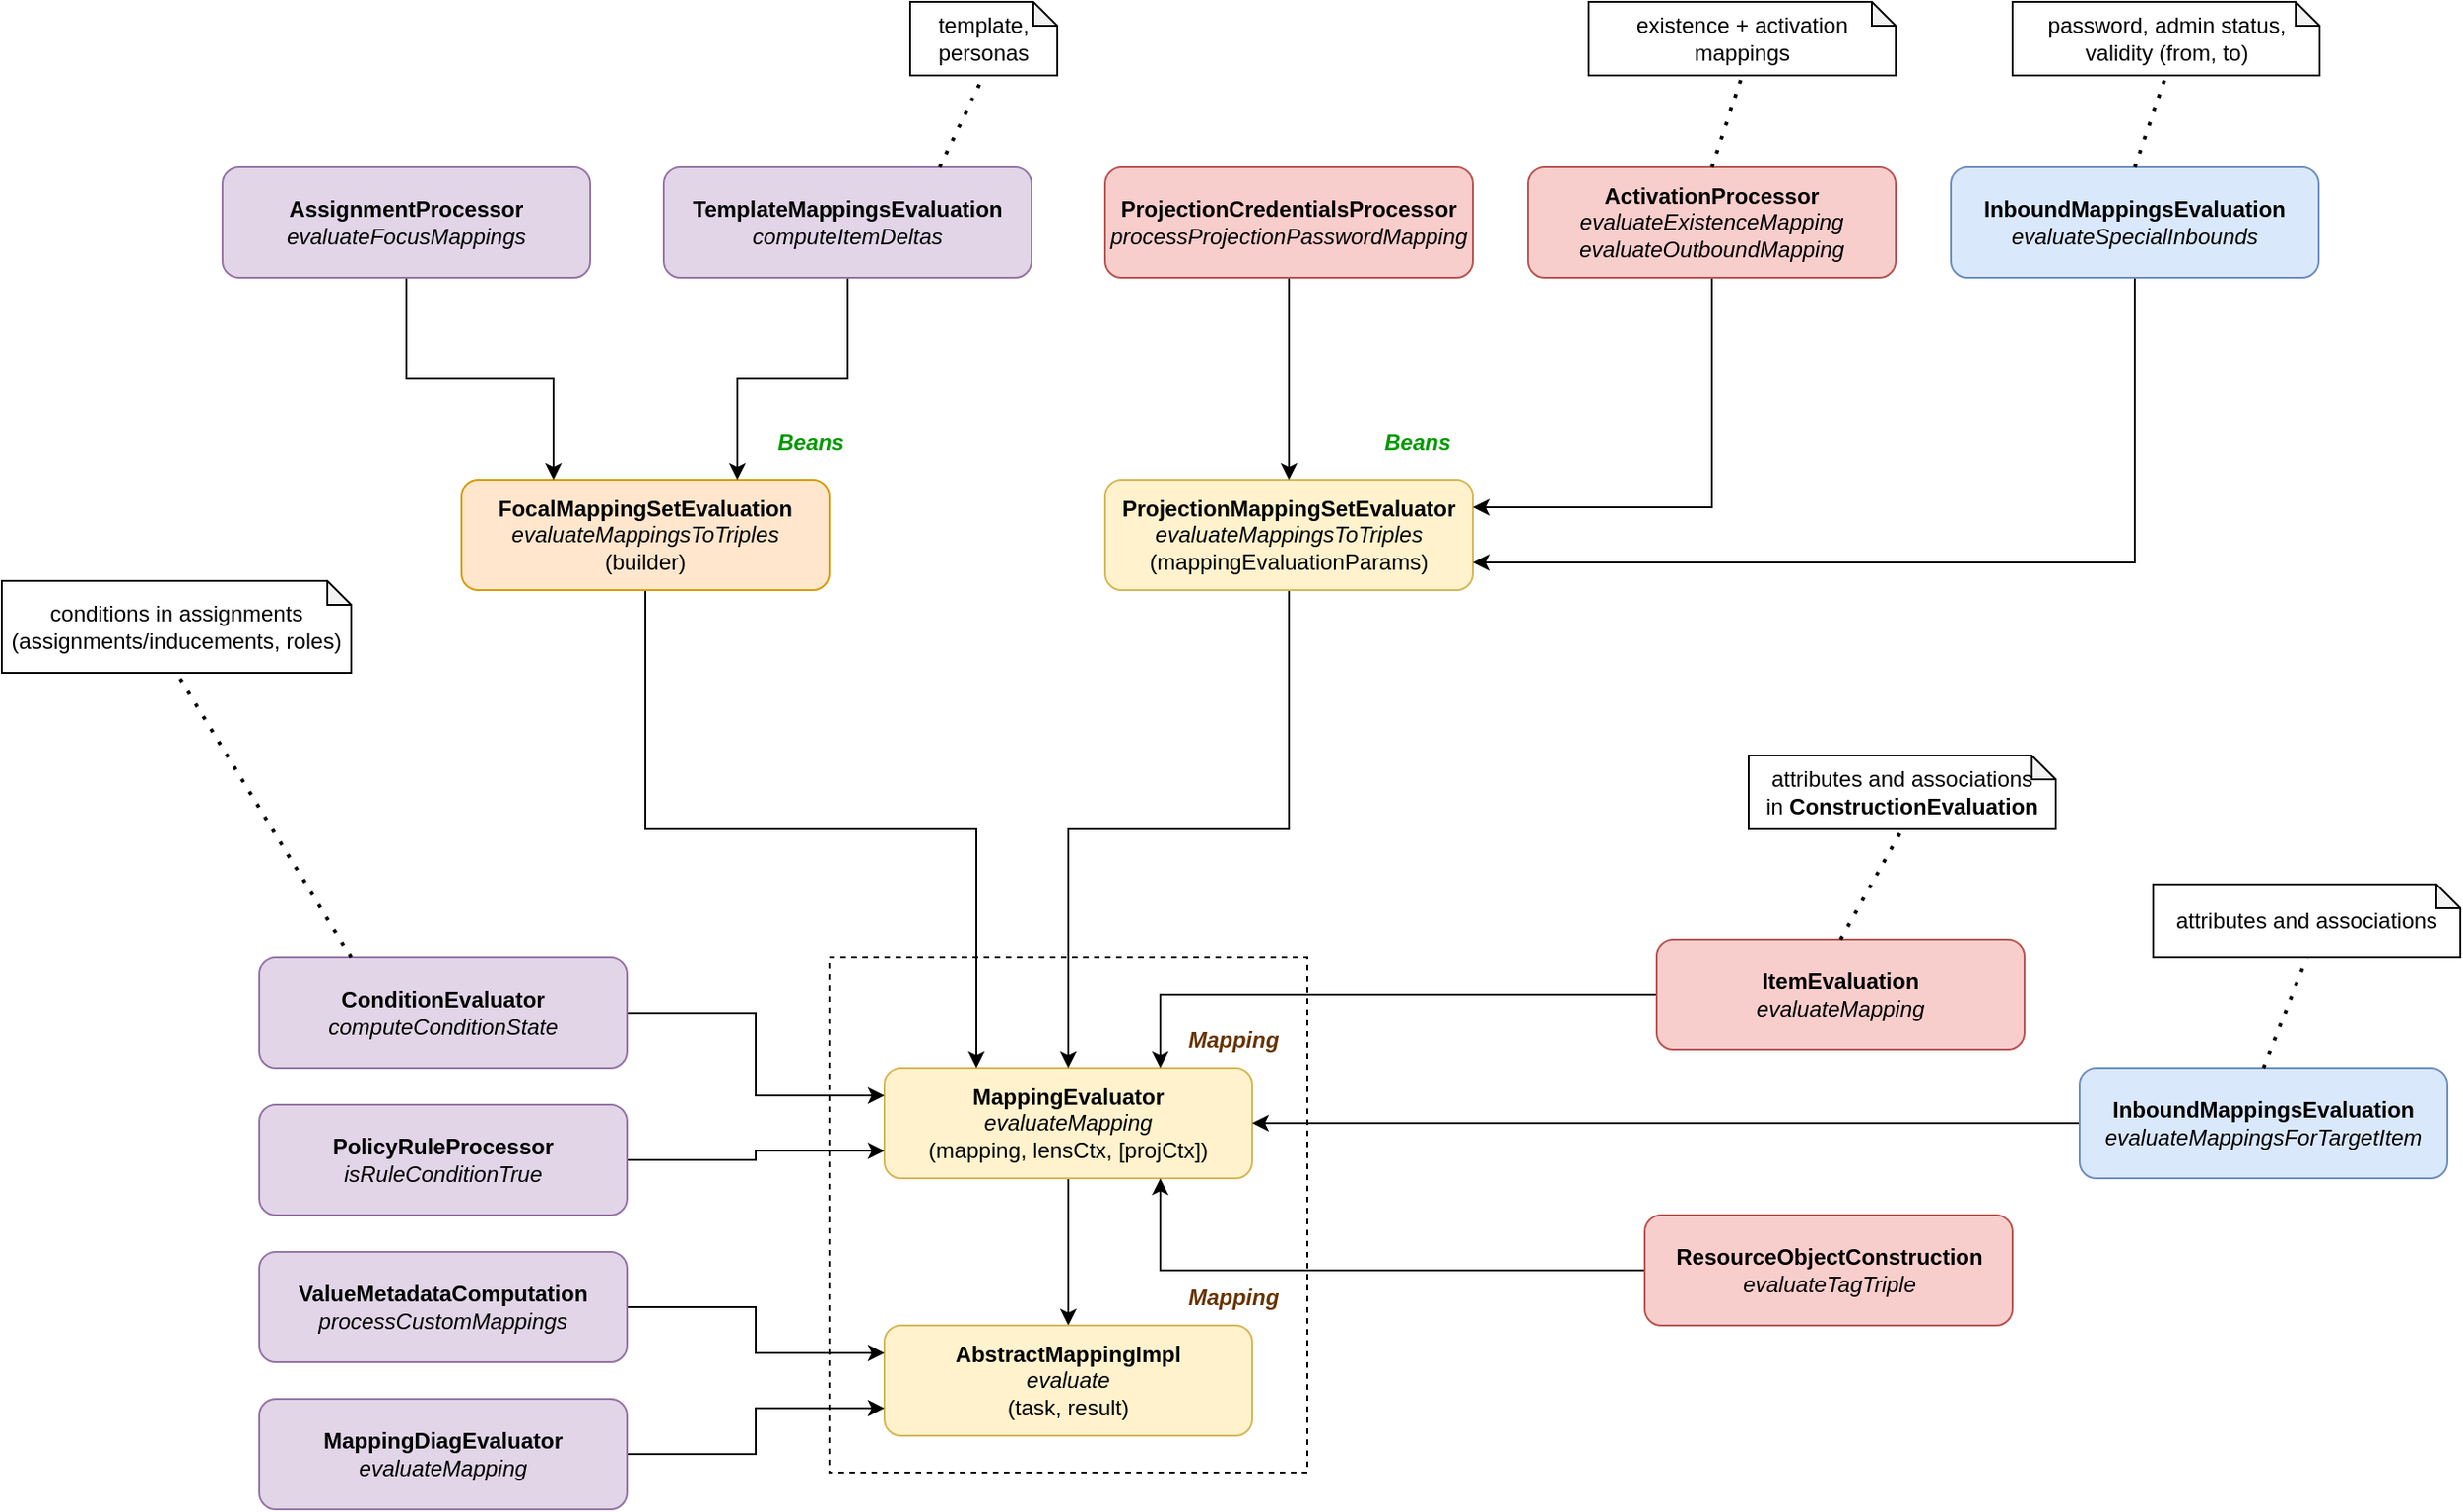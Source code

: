 <mxfile version="16.4.0" type="device"><diagram id="oxnQz8lkrih7uXz4AmL0" name="Page-1"><mxGraphModel dx="1929" dy="1025" grid="1" gridSize="10" guides="1" tooltips="1" connect="1" arrows="1" fold="1" page="1" pageScale="1" pageWidth="827" pageHeight="1169" math="0" shadow="0"><root><mxCell id="0"/><mxCell id="1" parent="0"/><mxCell id="bZQfqPrpNfm_3CdgWbaX-10" value="" style="rounded=0;whiteSpace=wrap;html=1;dashed=1;fillColor=none;" vertex="1" parent="1"><mxGeometry x="290" y="640" width="260" height="280" as="geometry"/></mxCell><mxCell id="bZQfqPrpNfm_3CdgWbaX-2" style="edgeStyle=orthogonalEdgeStyle;rounded=0;orthogonalLoop=1;jettySize=auto;html=1;exitX=0.5;exitY=1;exitDx=0;exitDy=0;entryX=0.5;entryY=0;entryDx=0;entryDy=0;" edge="1" parent="1" source="PFJuSc4YS3XJSZvUIHp8-1" target="bZQfqPrpNfm_3CdgWbaX-1"><mxGeometry relative="1" as="geometry"/></mxCell><mxCell id="PFJuSc4YS3XJSZvUIHp8-1" value="&lt;b&gt;MappingEvaluator&lt;/b&gt;&lt;br&gt;&lt;i&gt;evaluateMapping&lt;/i&gt;&lt;br&gt;(mapping, lensCtx, [projCtx])" style="rounded=1;whiteSpace=wrap;html=1;fillColor=#fff2cc;strokeColor=#d6b656;" parent="1" vertex="1"><mxGeometry x="320" y="700" width="200" height="60" as="geometry"/></mxCell><mxCell id="PFJuSc4YS3XJSZvUIHp8-5" style="edgeStyle=orthogonalEdgeStyle;rounded=0;orthogonalLoop=1;jettySize=auto;html=1;exitX=0.5;exitY=1;exitDx=0;exitDy=0;entryX=0.5;entryY=0;entryDx=0;entryDy=0;" parent="1" source="PFJuSc4YS3XJSZvUIHp8-4" target="PFJuSc4YS3XJSZvUIHp8-1" edge="1"><mxGeometry relative="1" as="geometry"><mxPoint x="420" y="575" as="targetPoint"/></mxGeometry></mxCell><mxCell id="PFJuSc4YS3XJSZvUIHp8-4" value="&lt;b&gt;ProjectionMappingSetEvaluator&lt;/b&gt;&lt;br&gt;&lt;i&gt;evaluateMappingsToTriples&lt;/i&gt;&lt;br&gt;(mappingEvaluationParams)" style="rounded=1;whiteSpace=wrap;html=1;fillColor=#fff2cc;strokeColor=#d6b656;" parent="1" vertex="1"><mxGeometry x="440" y="380" width="200" height="60" as="geometry"/></mxCell><mxCell id="bZQfqPrpNfm_3CdgWbaX-9" style="edgeStyle=orthogonalEdgeStyle;rounded=0;orthogonalLoop=1;jettySize=auto;html=1;exitX=0.5;exitY=1;exitDx=0;exitDy=0;entryX=0.25;entryY=0;entryDx=0;entryDy=0;" edge="1" parent="1" source="PFJuSc4YS3XJSZvUIHp8-6" target="PFJuSc4YS3XJSZvUIHp8-1"><mxGeometry relative="1" as="geometry"><mxPoint x="370" y="575" as="targetPoint"/></mxGeometry></mxCell><mxCell id="PFJuSc4YS3XJSZvUIHp8-6" value="&lt;b&gt;FocalMappingSetEvaluation&lt;/b&gt;&lt;br&gt;&lt;i&gt;evaluateMappingsToTriples&lt;/i&gt;&lt;br&gt;(builder)" style="rounded=1;whiteSpace=wrap;html=1;fillColor=#ffe6cc;strokeColor=#d79b00;" parent="1" vertex="1"><mxGeometry x="90" y="380" width="200" height="60" as="geometry"/></mxCell><mxCell id="PFJuSc4YS3XJSZvUIHp8-13" style="edgeStyle=orthogonalEdgeStyle;rounded=0;orthogonalLoop=1;jettySize=auto;html=1;exitX=0.5;exitY=1;exitDx=0;exitDy=0;entryX=0.25;entryY=0;entryDx=0;entryDy=0;" parent="1" source="PFJuSc4YS3XJSZvUIHp8-8" target="PFJuSc4YS3XJSZvUIHp8-6" edge="1"><mxGeometry relative="1" as="geometry"/></mxCell><mxCell id="PFJuSc4YS3XJSZvUIHp8-8" value="&lt;b&gt;AssignmentProcessor&lt;/b&gt;&lt;br&gt;&lt;i&gt;evaluateFocusMappings&lt;/i&gt;" style="rounded=1;whiteSpace=wrap;html=1;fillColor=#e1d5e7;strokeColor=#9673a6;" parent="1" vertex="1"><mxGeometry x="-40" y="210" width="200" height="60" as="geometry"/></mxCell><mxCell id="PFJuSc4YS3XJSZvUIHp8-14" style="edgeStyle=orthogonalEdgeStyle;rounded=0;orthogonalLoop=1;jettySize=auto;html=1;exitX=0.5;exitY=1;exitDx=0;exitDy=0;entryX=0.75;entryY=0;entryDx=0;entryDy=0;" parent="1" source="PFJuSc4YS3XJSZvUIHp8-9" target="PFJuSc4YS3XJSZvUIHp8-6" edge="1"><mxGeometry relative="1" as="geometry"/></mxCell><mxCell id="PFJuSc4YS3XJSZvUIHp8-9" value="&lt;b&gt;TemplateMappingsEvaluation&lt;/b&gt;&lt;br&gt;&lt;i&gt;computeItemDeltas&lt;/i&gt;" style="rounded=1;whiteSpace=wrap;html=1;fillColor=#e1d5e7;strokeColor=#9673a6;" parent="1" vertex="1"><mxGeometry x="200" y="210" width="200" height="60" as="geometry"/></mxCell><mxCell id="PFJuSc4YS3XJSZvUIHp8-10" value="template,&lt;br&gt;personas" style="shape=note;whiteSpace=wrap;html=1;backgroundOutline=1;darkOpacity=0.05;size=13;" parent="1" vertex="1"><mxGeometry x="334" y="120" width="80" height="40" as="geometry"/></mxCell><mxCell id="PFJuSc4YS3XJSZvUIHp8-12" value="" style="endArrow=none;dashed=1;html=1;dashPattern=1 3;strokeWidth=2;rounded=0;entryX=0.5;entryY=1;entryDx=0;entryDy=0;entryPerimeter=0;exitX=0.75;exitY=0;exitDx=0;exitDy=0;" parent="1" source="PFJuSc4YS3XJSZvUIHp8-9" target="PFJuSc4YS3XJSZvUIHp8-10" edge="1"><mxGeometry width="50" height="50" relative="1" as="geometry"><mxPoint x="430" y="430" as="sourcePoint"/><mxPoint x="480" y="380" as="targetPoint"/></mxGeometry></mxCell><mxCell id="PFJuSc4YS3XJSZvUIHp8-18" style="edgeStyle=orthogonalEdgeStyle;rounded=0;orthogonalLoop=1;jettySize=auto;html=1;exitX=0.5;exitY=1;exitDx=0;exitDy=0;entryX=0.5;entryY=0;entryDx=0;entryDy=0;" parent="1" source="PFJuSc4YS3XJSZvUIHp8-17" target="PFJuSc4YS3XJSZvUIHp8-4" edge="1"><mxGeometry relative="1" as="geometry"><mxPoint x="580" y="300" as="targetPoint"/></mxGeometry></mxCell><mxCell id="PFJuSc4YS3XJSZvUIHp8-17" value="&lt;b&gt;ProjectionCredentialsProcessor&lt;/b&gt;&lt;br&gt;&lt;i&gt;processProjectionPasswordMapping&lt;/i&gt;" style="rounded=1;whiteSpace=wrap;html=1;fillColor=#f8cecc;strokeColor=#b85450;" parent="1" vertex="1"><mxGeometry x="440" y="210" width="200" height="60" as="geometry"/></mxCell><mxCell id="PFJuSc4YS3XJSZvUIHp8-24" style="edgeStyle=orthogonalEdgeStyle;rounded=0;orthogonalLoop=1;jettySize=auto;html=1;exitX=0.5;exitY=1;exitDx=0;exitDy=0;entryX=1;entryY=0.25;entryDx=0;entryDy=0;" parent="1" source="PFJuSc4YS3XJSZvUIHp8-21" target="PFJuSc4YS3XJSZvUIHp8-4" edge="1"><mxGeometry relative="1" as="geometry"/></mxCell><mxCell id="PFJuSc4YS3XJSZvUIHp8-21" value="&lt;b&gt;ActivationProcessor&lt;/b&gt;&lt;br&gt;&lt;i&gt;evaluateExistenceMapping&lt;br&gt;evaluateOutboundMapping&lt;br&gt;&lt;/i&gt;" style="rounded=1;whiteSpace=wrap;html=1;fillColor=#f8cecc;strokeColor=#b85450;" parent="1" vertex="1"><mxGeometry x="670" y="210" width="200" height="60" as="geometry"/></mxCell><mxCell id="PFJuSc4YS3XJSZvUIHp8-22" value="existence + activation mappings" style="shape=note;whiteSpace=wrap;html=1;backgroundOutline=1;darkOpacity=0.05;size=13;" parent="1" vertex="1"><mxGeometry x="703" y="120" width="167" height="40" as="geometry"/></mxCell><mxCell id="PFJuSc4YS3XJSZvUIHp8-23" value="" style="endArrow=none;dashed=1;html=1;dashPattern=1 3;strokeWidth=2;rounded=0;entryX=0.5;entryY=1;entryDx=0;entryDy=0;entryPerimeter=0;exitX=0.5;exitY=0;exitDx=0;exitDy=0;" parent="1" source="PFJuSc4YS3XJSZvUIHp8-21" target="PFJuSc4YS3XJSZvUIHp8-22" edge="1"><mxGeometry width="50" height="50" relative="1" as="geometry"><mxPoint x="480" y="130" as="sourcePoint"/><mxPoint x="490" y="90" as="targetPoint"/></mxGeometry></mxCell><mxCell id="PFJuSc4YS3XJSZvUIHp8-26" style="edgeStyle=orthogonalEdgeStyle;rounded=0;orthogonalLoop=1;jettySize=auto;html=1;exitX=0.5;exitY=1;exitDx=0;exitDy=0;entryX=1;entryY=0.75;entryDx=0;entryDy=0;" parent="1" source="PFJuSc4YS3XJSZvUIHp8-25" target="PFJuSc4YS3XJSZvUIHp8-4" edge="1"><mxGeometry relative="1" as="geometry"/></mxCell><mxCell id="PFJuSc4YS3XJSZvUIHp8-25" value="&lt;b&gt;InboundMappingsEvaluation&lt;/b&gt;&lt;br&gt;&lt;i&gt;evaluateSpecialInbounds&lt;br&gt;&lt;/i&gt;" style="rounded=1;whiteSpace=wrap;html=1;fillColor=#dae8fc;strokeColor=#6c8ebf;" parent="1" vertex="1"><mxGeometry x="900" y="210" width="200" height="60" as="geometry"/></mxCell><mxCell id="PFJuSc4YS3XJSZvUIHp8-27" value="password, admin status, validity (from, to)" style="shape=note;whiteSpace=wrap;html=1;backgroundOutline=1;darkOpacity=0.05;size=13;" parent="1" vertex="1"><mxGeometry x="933.5" y="120" width="167" height="40" as="geometry"/></mxCell><mxCell id="PFJuSc4YS3XJSZvUIHp8-28" value="" style="endArrow=none;dashed=1;html=1;dashPattern=1 3;strokeWidth=2;rounded=0;entryX=0.5;entryY=1;entryDx=0;entryDy=0;entryPerimeter=0;exitX=0.5;exitY=0;exitDx=0;exitDy=0;" parent="1" source="PFJuSc4YS3XJSZvUIHp8-25" target="PFJuSc4YS3XJSZvUIHp8-27" edge="1"><mxGeometry width="50" height="50" relative="1" as="geometry"><mxPoint x="830" y="210" as="sourcePoint"/><mxPoint x="843.5" y="150" as="targetPoint"/></mxGeometry></mxCell><mxCell id="bZQfqPrpNfm_3CdgWbaX-12" style="edgeStyle=orthogonalEdgeStyle;rounded=0;orthogonalLoop=1;jettySize=auto;html=1;exitX=1;exitY=0.5;exitDx=0;exitDy=0;entryX=0;entryY=0.25;entryDx=0;entryDy=0;" edge="1" parent="1" source="PFJuSc4YS3XJSZvUIHp8-29" target="PFJuSc4YS3XJSZvUIHp8-1"><mxGeometry relative="1" as="geometry"/></mxCell><mxCell id="PFJuSc4YS3XJSZvUIHp8-29" value="&lt;b&gt;ConditionEvaluator&lt;/b&gt;&lt;br&gt;&lt;i&gt;computeConditionState&lt;/i&gt;" style="rounded=1;whiteSpace=wrap;html=1;fillColor=#e1d5e7;strokeColor=#9673a6;" parent="1" vertex="1"><mxGeometry x="-20" y="640" width="200" height="60" as="geometry"/></mxCell><mxCell id="PFJuSc4YS3XJSZvUIHp8-30" value="conditions in assignments&lt;br&gt;(assignments/inducements, roles)" style="shape=note;whiteSpace=wrap;html=1;backgroundOutline=1;darkOpacity=0.05;size=13;" parent="1" vertex="1"><mxGeometry x="-160" y="435" width="190" height="50" as="geometry"/></mxCell><mxCell id="PFJuSc4YS3XJSZvUIHp8-31" value="" style="endArrow=none;dashed=1;html=1;dashPattern=1 3;strokeWidth=2;rounded=0;entryX=0.5;entryY=1;entryDx=0;entryDy=0;entryPerimeter=0;exitX=0.25;exitY=0;exitDx=0;exitDy=0;" parent="1" source="PFJuSc4YS3XJSZvUIHp8-29" target="PFJuSc4YS3XJSZvUIHp8-30" edge="1"><mxGeometry width="50" height="50" relative="1" as="geometry"><mxPoint x="480" y="185" as="sourcePoint"/><mxPoint x="490" y="145" as="targetPoint"/></mxGeometry></mxCell><mxCell id="bZQfqPrpNfm_3CdgWbaX-11" style="edgeStyle=orthogonalEdgeStyle;rounded=0;orthogonalLoop=1;jettySize=auto;html=1;exitX=1;exitY=0.5;exitDx=0;exitDy=0;entryX=0;entryY=0.75;entryDx=0;entryDy=0;" edge="1" parent="1" source="PFJuSc4YS3XJSZvUIHp8-33" target="PFJuSc4YS3XJSZvUIHp8-1"><mxGeometry relative="1" as="geometry"/></mxCell><mxCell id="PFJuSc4YS3XJSZvUIHp8-33" value="&lt;b&gt;PolicyRuleProcessor&lt;/b&gt;&lt;br&gt;&lt;i&gt;isRuleConditionTrue&lt;/i&gt;" style="rounded=1;whiteSpace=wrap;html=1;fillColor=#e1d5e7;strokeColor=#9673a6;" parent="1" vertex="1"><mxGeometry x="-20" y="720" width="200" height="60" as="geometry"/></mxCell><mxCell id="PFJuSc4YS3XJSZvUIHp8-38" style="edgeStyle=orthogonalEdgeStyle;rounded=0;orthogonalLoop=1;jettySize=auto;html=1;exitX=0;exitY=0.5;exitDx=0;exitDy=0;" parent="1" source="PFJuSc4YS3XJSZvUIHp8-35" target="PFJuSc4YS3XJSZvUIHp8-1" edge="1"><mxGeometry relative="1" as="geometry"/></mxCell><mxCell id="PFJuSc4YS3XJSZvUIHp8-35" value="&lt;b&gt;InboundMappingsEvaluation&lt;/b&gt;&lt;br&gt;&lt;i&gt;evaluateMappingsForTargetItem&lt;br&gt;&lt;/i&gt;" style="rounded=1;whiteSpace=wrap;html=1;fillColor=#dae8fc;strokeColor=#6c8ebf;" parent="1" vertex="1"><mxGeometry x="970" y="700" width="200" height="60" as="geometry"/></mxCell><mxCell id="PFJuSc4YS3XJSZvUIHp8-36" value="attributes and associations" style="shape=note;whiteSpace=wrap;html=1;backgroundOutline=1;darkOpacity=0.05;size=13;" parent="1" vertex="1"><mxGeometry x="1010" y="600" width="167" height="40" as="geometry"/></mxCell><mxCell id="PFJuSc4YS3XJSZvUIHp8-37" value="" style="endArrow=none;dashed=1;html=1;dashPattern=1 3;strokeWidth=2;rounded=0;entryX=0.5;entryY=1;entryDx=0;entryDy=0;entryPerimeter=0;exitX=0.5;exitY=0;exitDx=0;exitDy=0;" parent="1" source="PFJuSc4YS3XJSZvUIHp8-35" target="PFJuSc4YS3XJSZvUIHp8-36" edge="1"><mxGeometry width="50" height="50" relative="1" as="geometry"><mxPoint x="1070" y="210" as="sourcePoint"/><mxPoint x="1103.5" y="150" as="targetPoint"/></mxGeometry></mxCell><mxCell id="PFJuSc4YS3XJSZvUIHp8-42" style="edgeStyle=orthogonalEdgeStyle;rounded=0;orthogonalLoop=1;jettySize=auto;html=1;exitX=0;exitY=0.5;exitDx=0;exitDy=0;entryX=0.75;entryY=0;entryDx=0;entryDy=0;" parent="1" source="PFJuSc4YS3XJSZvUIHp8-39" target="PFJuSc4YS3XJSZvUIHp8-1" edge="1"><mxGeometry relative="1" as="geometry"/></mxCell><mxCell id="PFJuSc4YS3XJSZvUIHp8-39" value="&lt;b&gt;ItemEvaluation&lt;/b&gt;&lt;br&gt;&lt;i&gt;evaluateMapping&lt;/i&gt;" style="rounded=1;whiteSpace=wrap;html=1;fillColor=#f8cecc;strokeColor=#b85450;" parent="1" vertex="1"><mxGeometry x="740" y="630" width="200" height="60" as="geometry"/></mxCell><mxCell id="PFJuSc4YS3XJSZvUIHp8-40" value="attributes and associations&lt;br&gt;in &lt;b&gt;ConstructionEvaluation&lt;/b&gt;" style="shape=note;whiteSpace=wrap;html=1;backgroundOutline=1;darkOpacity=0.05;size=13;" parent="1" vertex="1"><mxGeometry x="790" y="530" width="167" height="40" as="geometry"/></mxCell><mxCell id="PFJuSc4YS3XJSZvUIHp8-41" value="" style="endArrow=none;dashed=1;html=1;dashPattern=1 3;strokeWidth=2;rounded=0;entryX=0.5;entryY=1;entryDx=0;entryDy=0;entryPerimeter=0;exitX=0.5;exitY=0;exitDx=0;exitDy=0;" parent="1" source="PFJuSc4YS3XJSZvUIHp8-39" target="PFJuSc4YS3XJSZvUIHp8-40" edge="1"><mxGeometry width="50" height="50" relative="1" as="geometry"><mxPoint x="1100" y="740" as="sourcePoint"/><mxPoint x="1123.5" y="680" as="targetPoint"/></mxGeometry></mxCell><mxCell id="PFJuSc4YS3XJSZvUIHp8-44" style="edgeStyle=orthogonalEdgeStyle;rounded=0;orthogonalLoop=1;jettySize=auto;html=1;exitX=0;exitY=0.5;exitDx=0;exitDy=0;entryX=0.75;entryY=1;entryDx=0;entryDy=0;" parent="1" source="PFJuSc4YS3XJSZvUIHp8-43" target="PFJuSc4YS3XJSZvUIHp8-1" edge="1"><mxGeometry relative="1" as="geometry"/></mxCell><mxCell id="PFJuSc4YS3XJSZvUIHp8-43" value="&lt;b&gt;ResourceObjectConstruction&lt;/b&gt;&lt;br&gt;&lt;i&gt;evaluateTagTriple&lt;/i&gt;" style="rounded=1;whiteSpace=wrap;html=1;fillColor=#f8cecc;strokeColor=#b85450;" parent="1" vertex="1"><mxGeometry x="733.5" y="780" width="200" height="60" as="geometry"/></mxCell><mxCell id="PFJuSc4YS3XJSZvUIHp8-45" value="&lt;i&gt;Beans&lt;/i&gt;" style="text;html=1;strokeColor=none;fillColor=none;align=center;verticalAlign=middle;whiteSpace=wrap;rounded=0;fontStyle=1;fontColor=#009900;" parent="1" vertex="1"><mxGeometry x="580" y="345" width="60" height="30" as="geometry"/></mxCell><mxCell id="PFJuSc4YS3XJSZvUIHp8-46" value="&lt;i&gt;Beans&lt;/i&gt;" style="text;html=1;strokeColor=none;fillColor=none;align=center;verticalAlign=middle;whiteSpace=wrap;rounded=0;fontStyle=1;fontColor=#009900;" parent="1" vertex="1"><mxGeometry x="250" y="345" width="60" height="30" as="geometry"/></mxCell><mxCell id="PFJuSc4YS3XJSZvUIHp8-49" value="&lt;i&gt;Mapping&lt;/i&gt;" style="text;html=1;strokeColor=none;fillColor=none;align=center;verticalAlign=middle;whiteSpace=wrap;rounded=0;fontStyle=1;fontColor=#663300;labelBackgroundColor=none;" parent="1" vertex="1"><mxGeometry x="480" y="670" width="60" height="30" as="geometry"/></mxCell><mxCell id="bZQfqPrpNfm_3CdgWbaX-1" value="&lt;b&gt;AbstractMappingImpl&lt;/b&gt;&lt;br&gt;&lt;i&gt;evaluate&lt;/i&gt;&lt;br&gt;(task, result)" style="rounded=1;whiteSpace=wrap;html=1;fillColor=#fff2cc;strokeColor=#d6b656;" vertex="1" parent="1"><mxGeometry x="320" y="840" width="200" height="60" as="geometry"/></mxCell><mxCell id="bZQfqPrpNfm_3CdgWbaX-5" style="edgeStyle=orthogonalEdgeStyle;rounded=0;orthogonalLoop=1;jettySize=auto;html=1;exitX=1;exitY=0.5;exitDx=0;exitDy=0;entryX=0;entryY=0.25;entryDx=0;entryDy=0;" edge="1" parent="1" source="bZQfqPrpNfm_3CdgWbaX-3" target="bZQfqPrpNfm_3CdgWbaX-1"><mxGeometry relative="1" as="geometry"/></mxCell><mxCell id="bZQfqPrpNfm_3CdgWbaX-3" value="&lt;b&gt;ValueMetadataComputation&lt;/b&gt;&lt;br&gt;&lt;i&gt;processCustomMappings&lt;/i&gt;" style="rounded=1;whiteSpace=wrap;html=1;fillColor=#e1d5e7;strokeColor=#9673a6;" vertex="1" parent="1"><mxGeometry x="-20" y="800" width="200" height="60" as="geometry"/></mxCell><mxCell id="bZQfqPrpNfm_3CdgWbaX-6" style="edgeStyle=orthogonalEdgeStyle;rounded=0;orthogonalLoop=1;jettySize=auto;html=1;exitX=1;exitY=0.5;exitDx=0;exitDy=0;entryX=0;entryY=0.75;entryDx=0;entryDy=0;" edge="1" parent="1" source="bZQfqPrpNfm_3CdgWbaX-4" target="bZQfqPrpNfm_3CdgWbaX-1"><mxGeometry relative="1" as="geometry"/></mxCell><mxCell id="bZQfqPrpNfm_3CdgWbaX-4" value="&lt;b&gt;MappingDiagEvaluator&lt;/b&gt;&lt;br&gt;&lt;i&gt;evaluateMapping&lt;/i&gt;" style="rounded=1;whiteSpace=wrap;html=1;fillColor=#e1d5e7;strokeColor=#9673a6;" vertex="1" parent="1"><mxGeometry x="-20" y="880" width="200" height="60" as="geometry"/></mxCell><mxCell id="bZQfqPrpNfm_3CdgWbaX-7" value="&lt;i&gt;Mapping&lt;/i&gt;" style="text;html=1;strokeColor=none;fillColor=none;align=center;verticalAlign=middle;whiteSpace=wrap;rounded=0;fontStyle=1;fontColor=#663300;labelBackgroundColor=none;" vertex="1" parent="1"><mxGeometry x="480" y="810" width="60" height="30" as="geometry"/></mxCell></root></mxGraphModel></diagram></mxfile>